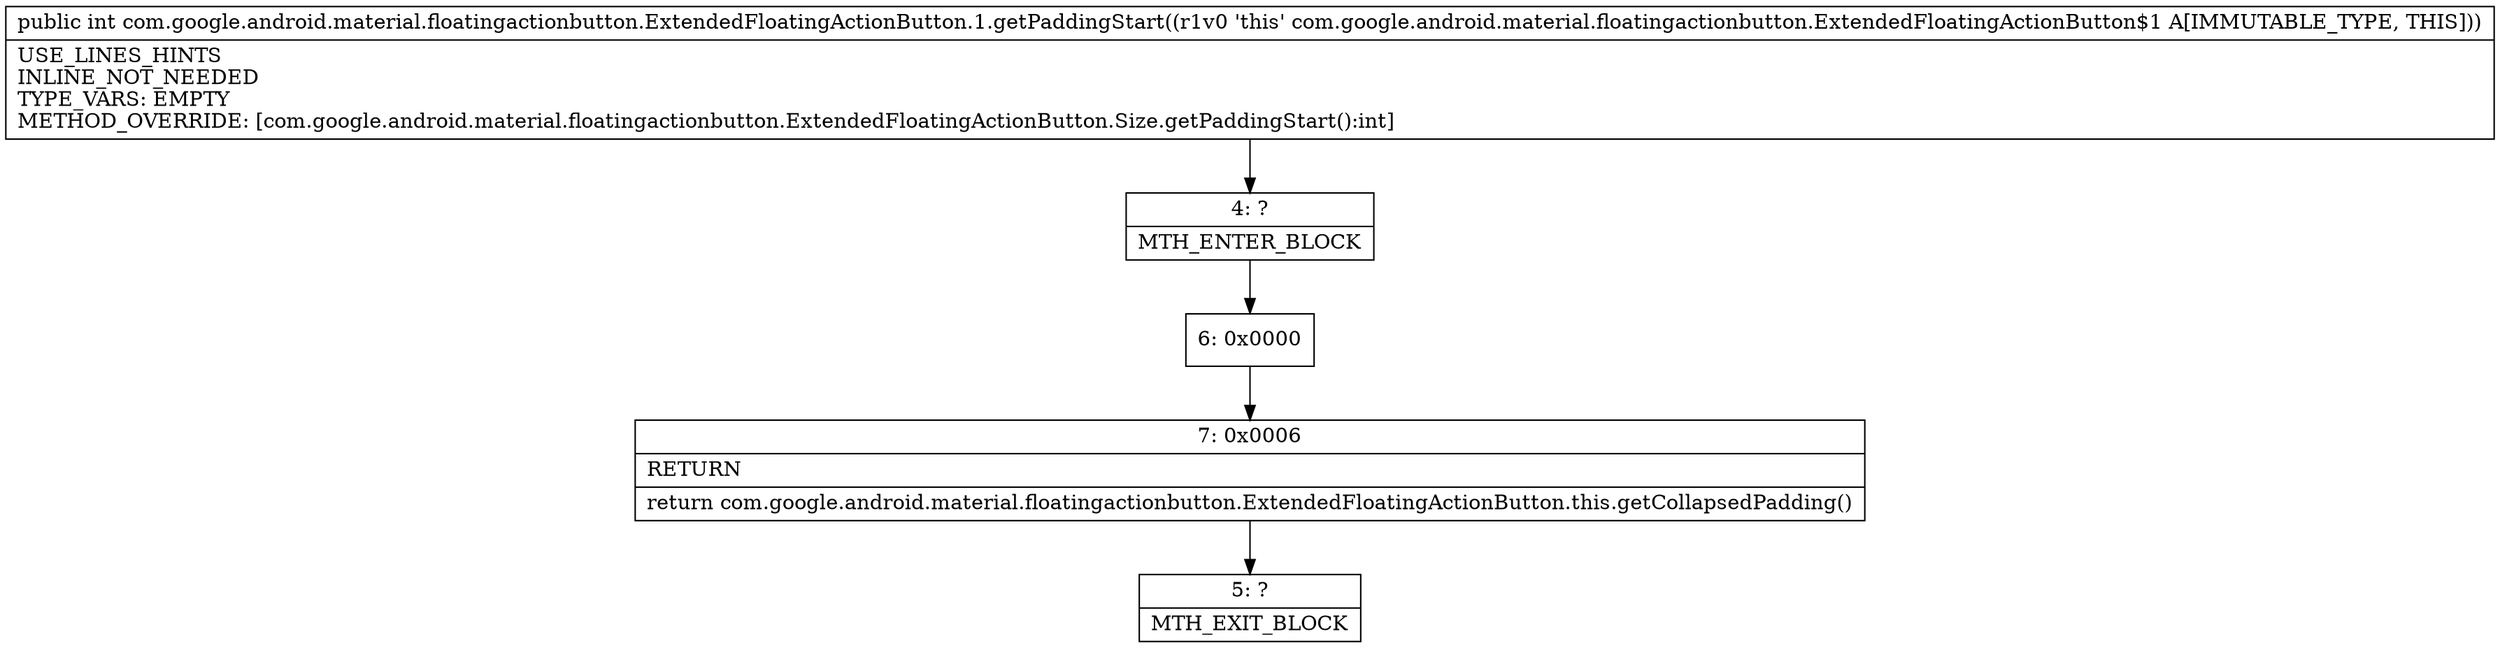 digraph "CFG forcom.google.android.material.floatingactionbutton.ExtendedFloatingActionButton.1.getPaddingStart()I" {
Node_4 [shape=record,label="{4\:\ ?|MTH_ENTER_BLOCK\l}"];
Node_6 [shape=record,label="{6\:\ 0x0000}"];
Node_7 [shape=record,label="{7\:\ 0x0006|RETURN\l|return com.google.android.material.floatingactionbutton.ExtendedFloatingActionButton.this.getCollapsedPadding()\l}"];
Node_5 [shape=record,label="{5\:\ ?|MTH_EXIT_BLOCK\l}"];
MethodNode[shape=record,label="{public int com.google.android.material.floatingactionbutton.ExtendedFloatingActionButton.1.getPaddingStart((r1v0 'this' com.google.android.material.floatingactionbutton.ExtendedFloatingActionButton$1 A[IMMUTABLE_TYPE, THIS]))  | USE_LINES_HINTS\lINLINE_NOT_NEEDED\lTYPE_VARS: EMPTY\lMETHOD_OVERRIDE: [com.google.android.material.floatingactionbutton.ExtendedFloatingActionButton.Size.getPaddingStart():int]\l}"];
MethodNode -> Node_4;Node_4 -> Node_6;
Node_6 -> Node_7;
Node_7 -> Node_5;
}

